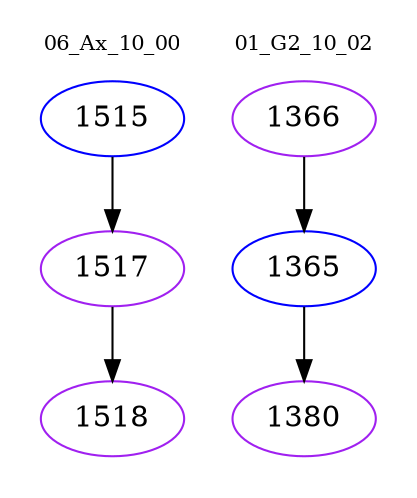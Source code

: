 digraph{
subgraph cluster_0 {
color = white
label = "06_Ax_10_00";
fontsize=10;
T0_1515 [label="1515", color="blue"]
T0_1515 -> T0_1517 [color="black"]
T0_1517 [label="1517", color="purple"]
T0_1517 -> T0_1518 [color="black"]
T0_1518 [label="1518", color="purple"]
}
subgraph cluster_1 {
color = white
label = "01_G2_10_02";
fontsize=10;
T1_1366 [label="1366", color="purple"]
T1_1366 -> T1_1365 [color="black"]
T1_1365 [label="1365", color="blue"]
T1_1365 -> T1_1380 [color="black"]
T1_1380 [label="1380", color="purple"]
}
}
